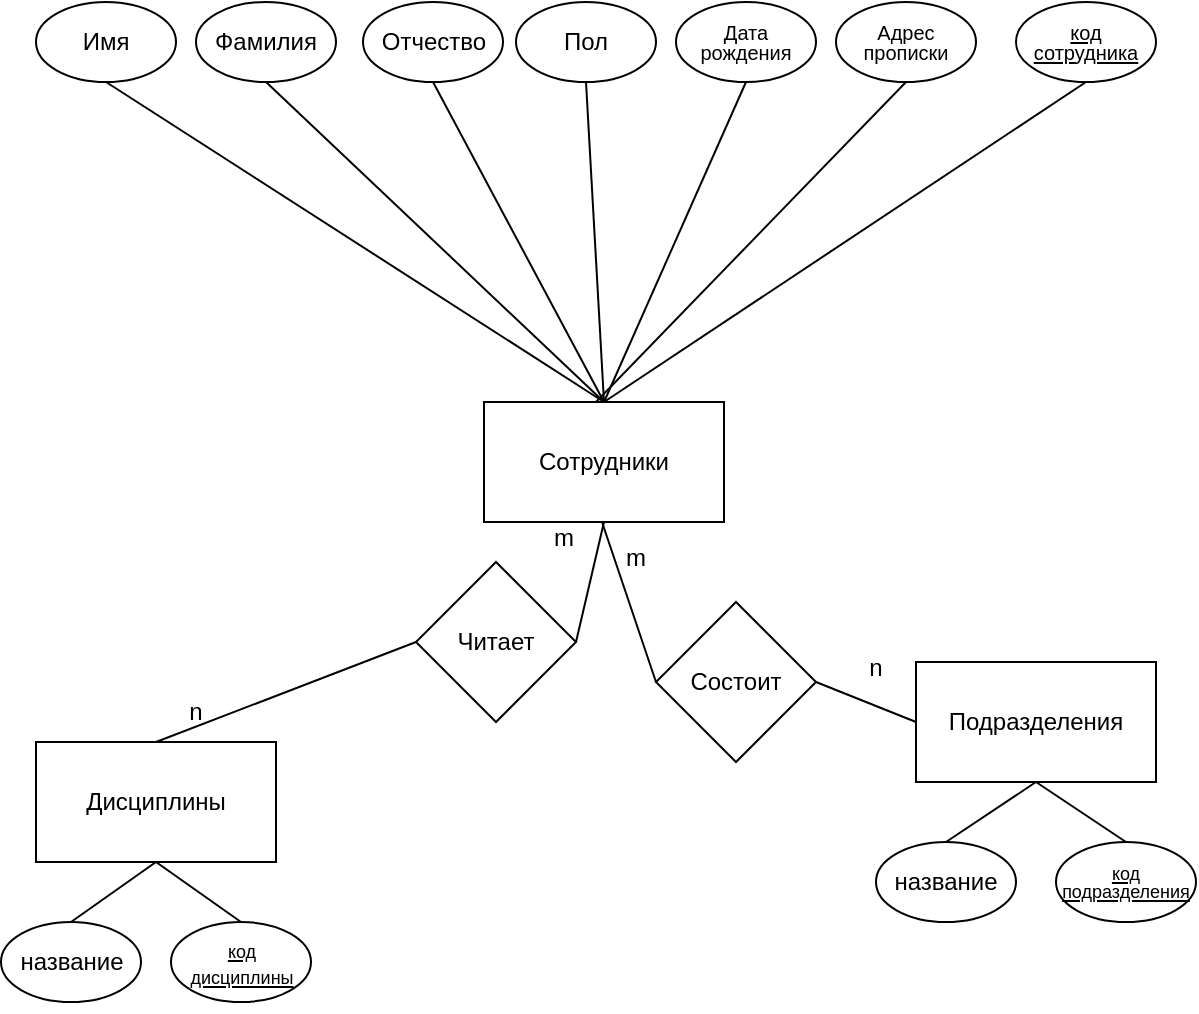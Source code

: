 <mxfile version="24.7.12">
  <diagram name="Страница — 1" id="JSer4y4HAmMJHR_Ffxij">
    <mxGraphModel dx="2150" dy="902" grid="1" gridSize="10" guides="1" tooltips="1" connect="1" arrows="1" fold="1" page="1" pageScale="1" pageWidth="827" pageHeight="1169" math="0" shadow="0">
      <root>
        <mxCell id="0" />
        <mxCell id="1" parent="0" />
        <mxCell id="vkrIR3gnzPrKSDZMQm9L-1" value="Сотрудники" style="rounded=0;whiteSpace=wrap;html=1;" parent="1" vertex="1">
          <mxGeometry x="354" y="360" width="120" height="60" as="geometry" />
        </mxCell>
        <mxCell id="vkrIR3gnzPrKSDZMQm9L-3" value="Имя" style="ellipse;whiteSpace=wrap;html=1;" parent="1" vertex="1">
          <mxGeometry x="130" y="160" width="70" height="40" as="geometry" />
        </mxCell>
        <mxCell id="vkrIR3gnzPrKSDZMQm9L-4" value="Фамилия" style="ellipse;whiteSpace=wrap;html=1;" parent="1" vertex="1">
          <mxGeometry x="210" y="160" width="70" height="40" as="geometry" />
        </mxCell>
        <mxCell id="vkrIR3gnzPrKSDZMQm9L-5" value="Отчество" style="ellipse;whiteSpace=wrap;html=1;" parent="1" vertex="1">
          <mxGeometry x="293.5" y="160" width="70" height="40" as="geometry" />
        </mxCell>
        <mxCell id="vkrIR3gnzPrKSDZMQm9L-6" value="Пол" style="ellipse;whiteSpace=wrap;html=1;" parent="1" vertex="1">
          <mxGeometry x="370" y="160" width="70" height="40" as="geometry" />
        </mxCell>
        <mxCell id="vkrIR3gnzPrKSDZMQm9L-7" value="&lt;p style=&quot;line-height: 100%; font-size: 10px;&quot;&gt;Дата рождения&lt;/p&gt;" style="ellipse;whiteSpace=wrap;html=1;fontSize=10;" parent="1" vertex="1">
          <mxGeometry x="450" y="160" width="70" height="40" as="geometry" />
        </mxCell>
        <mxCell id="vkrIR3gnzPrKSDZMQm9L-8" value="&lt;p style=&quot;line-height: 100%; font-size: 10px;&quot;&gt;Адрес прописки&lt;/p&gt;" style="ellipse;whiteSpace=wrap;html=1;fontSize=10;" parent="1" vertex="1">
          <mxGeometry x="530" y="160" width="70" height="40" as="geometry" />
        </mxCell>
        <mxCell id="vkrIR3gnzPrKSDZMQm9L-18" value="Подразделения" style="rounded=0;whiteSpace=wrap;html=1;" parent="1" vertex="1">
          <mxGeometry x="570" y="490" width="120" height="60" as="geometry" />
        </mxCell>
        <mxCell id="vkrIR3gnzPrKSDZMQm9L-19" value="название" style="ellipse;whiteSpace=wrap;html=1;" parent="1" vertex="1">
          <mxGeometry x="550" y="580" width="70" height="40" as="geometry" />
        </mxCell>
        <mxCell id="vkrIR3gnzPrKSDZMQm9L-20" value="Дисциплины" style="rounded=0;whiteSpace=wrap;html=1;" parent="1" vertex="1">
          <mxGeometry x="130" y="530" width="120" height="60" as="geometry" />
        </mxCell>
        <mxCell id="vkrIR3gnzPrKSDZMQm9L-21" value="название" style="ellipse;whiteSpace=wrap;html=1;" parent="1" vertex="1">
          <mxGeometry x="112.5" y="620" width="70" height="40" as="geometry" />
        </mxCell>
        <mxCell id="vkrIR3gnzPrKSDZMQm9L-30" value="Читает" style="rhombus;whiteSpace=wrap;html=1;" parent="1" vertex="1">
          <mxGeometry x="320" y="440" width="80" height="80" as="geometry" />
        </mxCell>
        <mxCell id="vkrIR3gnzPrKSDZMQm9L-34" value="Состоит" style="rhombus;whiteSpace=wrap;html=1;" parent="1" vertex="1">
          <mxGeometry x="440" y="460" width="80" height="80" as="geometry" />
        </mxCell>
        <mxCell id="vkrIR3gnzPrKSDZMQm9L-40" value="&lt;p style=&quot;line-height: 100%;&quot;&gt;&lt;font style=&quot;font-size: 9px;&quot;&gt;код дисциплины&lt;/font&gt;&lt;/p&gt;" style="ellipse;whiteSpace=wrap;html=1;verticalAlign=middle;fontStyle=4" parent="1" vertex="1">
          <mxGeometry x="197.5" y="620" width="70" height="40" as="geometry" />
        </mxCell>
        <mxCell id="vkrIR3gnzPrKSDZMQm9L-43" value="&lt;p style=&quot;line-height: 100%; font-size: 9px;&quot;&gt;код подразделения&lt;/p&gt;" style="ellipse;whiteSpace=wrap;html=1;fontStyle=4" parent="1" vertex="1">
          <mxGeometry x="640" y="580" width="70" height="40" as="geometry" />
        </mxCell>
        <mxCell id="vkrIR3gnzPrKSDZMQm9L-44" value="&lt;p style=&quot;line-height: 100%; font-size: 10px;&quot;&gt;код сотрудника&lt;/p&gt;" style="ellipse;whiteSpace=wrap;html=1;fontSize=10;fontStyle=4" parent="1" vertex="1">
          <mxGeometry x="620" y="160" width="70" height="40" as="geometry" />
        </mxCell>
        <mxCell id="rYUWJGpaS0qK9zbpRvS7-4" value="" style="endArrow=none;html=1;rounded=0;exitX=0.5;exitY=0;exitDx=0;exitDy=0;entryX=0.5;entryY=1;entryDx=0;entryDy=0;" edge="1" parent="1" source="vkrIR3gnzPrKSDZMQm9L-1" target="vkrIR3gnzPrKSDZMQm9L-44">
          <mxGeometry width="50" height="50" relative="1" as="geometry">
            <mxPoint x="690" y="400" as="sourcePoint" />
            <mxPoint x="740" y="350" as="targetPoint" />
          </mxGeometry>
        </mxCell>
        <mxCell id="rYUWJGpaS0qK9zbpRvS7-5" value="" style="endArrow=none;html=1;rounded=0;entryX=0.5;entryY=1;entryDx=0;entryDy=0;" edge="1" parent="1" target="vkrIR3gnzPrKSDZMQm9L-8">
          <mxGeometry width="50" height="50" relative="1" as="geometry">
            <mxPoint x="410" y="360" as="sourcePoint" />
            <mxPoint x="665" y="210" as="targetPoint" />
          </mxGeometry>
        </mxCell>
        <mxCell id="rYUWJGpaS0qK9zbpRvS7-6" value="" style="endArrow=none;html=1;rounded=0;exitX=0.5;exitY=0;exitDx=0;exitDy=0;entryX=0.5;entryY=1;entryDx=0;entryDy=0;" edge="1" parent="1" source="vkrIR3gnzPrKSDZMQm9L-1" target="vkrIR3gnzPrKSDZMQm9L-7">
          <mxGeometry width="50" height="50" relative="1" as="geometry">
            <mxPoint x="494" y="410" as="sourcePoint" />
            <mxPoint x="675" y="220" as="targetPoint" />
          </mxGeometry>
        </mxCell>
        <mxCell id="rYUWJGpaS0qK9zbpRvS7-7" value="" style="endArrow=none;html=1;rounded=0;exitX=0.5;exitY=0;exitDx=0;exitDy=0;entryX=0.5;entryY=1;entryDx=0;entryDy=0;" edge="1" parent="1" source="vkrIR3gnzPrKSDZMQm9L-1" target="vkrIR3gnzPrKSDZMQm9L-6">
          <mxGeometry width="50" height="50" relative="1" as="geometry">
            <mxPoint x="329" y="360" as="sourcePoint" />
            <mxPoint x="400" y="200" as="targetPoint" />
          </mxGeometry>
        </mxCell>
        <mxCell id="rYUWJGpaS0qK9zbpRvS7-8" value="" style="endArrow=none;html=1;rounded=0;exitX=0.5;exitY=1;exitDx=0;exitDy=0;entryX=0.5;entryY=0;entryDx=0;entryDy=0;" edge="1" parent="1" source="vkrIR3gnzPrKSDZMQm9L-3" target="vkrIR3gnzPrKSDZMQm9L-1">
          <mxGeometry width="50" height="50" relative="1" as="geometry">
            <mxPoint x="249" y="370" as="sourcePoint" />
            <mxPoint x="320" y="210" as="targetPoint" />
          </mxGeometry>
        </mxCell>
        <mxCell id="rYUWJGpaS0qK9zbpRvS7-9" value="" style="endArrow=none;html=1;rounded=0;exitX=0.5;exitY=1;exitDx=0;exitDy=0;entryX=0.5;entryY=0;entryDx=0;entryDy=0;" edge="1" parent="1" source="vkrIR3gnzPrKSDZMQm9L-4" target="vkrIR3gnzPrKSDZMQm9L-1">
          <mxGeometry width="50" height="50" relative="1" as="geometry">
            <mxPoint x="175" y="210" as="sourcePoint" />
            <mxPoint x="424" y="370" as="targetPoint" />
          </mxGeometry>
        </mxCell>
        <mxCell id="rYUWJGpaS0qK9zbpRvS7-10" value="" style="endArrow=none;html=1;rounded=0;exitX=0.5;exitY=1;exitDx=0;exitDy=0;entryX=0.5;entryY=0;entryDx=0;entryDy=0;" edge="1" parent="1" source="vkrIR3gnzPrKSDZMQm9L-5" target="vkrIR3gnzPrKSDZMQm9L-1">
          <mxGeometry width="50" height="50" relative="1" as="geometry">
            <mxPoint x="185" y="220" as="sourcePoint" />
            <mxPoint x="434" y="380" as="targetPoint" />
          </mxGeometry>
        </mxCell>
        <mxCell id="rYUWJGpaS0qK9zbpRvS7-11" value="" style="endArrow=none;html=1;rounded=0;exitX=0.5;exitY=1;exitDx=0;exitDy=0;entryX=0.5;entryY=0;entryDx=0;entryDy=0;" edge="1" parent="1" source="vkrIR3gnzPrKSDZMQm9L-18" target="vkrIR3gnzPrKSDZMQm9L-43">
          <mxGeometry width="50" height="50" relative="1" as="geometry">
            <mxPoint x="450" y="350" as="sourcePoint" />
            <mxPoint x="699" y="510" as="targetPoint" />
          </mxGeometry>
        </mxCell>
        <mxCell id="rYUWJGpaS0qK9zbpRvS7-12" value="" style="endArrow=none;html=1;rounded=0;exitX=0.5;exitY=1;exitDx=0;exitDy=0;entryX=0.5;entryY=0;entryDx=0;entryDy=0;" edge="1" parent="1" source="vkrIR3gnzPrKSDZMQm9L-18" target="vkrIR3gnzPrKSDZMQm9L-19">
          <mxGeometry width="50" height="50" relative="1" as="geometry">
            <mxPoint x="640" y="560" as="sourcePoint" />
            <mxPoint x="685" y="590" as="targetPoint" />
          </mxGeometry>
        </mxCell>
        <mxCell id="rYUWJGpaS0qK9zbpRvS7-13" value="" style="endArrow=none;html=1;rounded=0;exitX=0.5;exitY=1;exitDx=0;exitDy=0;entryX=0.5;entryY=0;entryDx=0;entryDy=0;" edge="1" parent="1" source="vkrIR3gnzPrKSDZMQm9L-20" target="vkrIR3gnzPrKSDZMQm9L-21">
          <mxGeometry width="50" height="50" relative="1" as="geometry">
            <mxPoint x="182.5" y="590" as="sourcePoint" />
            <mxPoint x="137.5" y="620" as="targetPoint" />
          </mxGeometry>
        </mxCell>
        <mxCell id="rYUWJGpaS0qK9zbpRvS7-15" value="" style="endArrow=none;html=1;rounded=0;entryX=0.5;entryY=0;entryDx=0;entryDy=0;" edge="1" parent="1" target="vkrIR3gnzPrKSDZMQm9L-40">
          <mxGeometry width="50" height="50" relative="1" as="geometry">
            <mxPoint x="190" y="590" as="sourcePoint" />
            <mxPoint x="250" y="620" as="targetPoint" />
          </mxGeometry>
        </mxCell>
        <mxCell id="rYUWJGpaS0qK9zbpRvS7-18" value="" style="endArrow=none;html=1;rounded=0;exitX=0;exitY=0.5;exitDx=0;exitDy=0;entryX=0.5;entryY=0;entryDx=0;entryDy=0;" edge="1" parent="1" source="vkrIR3gnzPrKSDZMQm9L-30" target="vkrIR3gnzPrKSDZMQm9L-20">
          <mxGeometry width="50" height="50" relative="1" as="geometry">
            <mxPoint x="242.5" y="490" as="sourcePoint" />
            <mxPoint x="197.5" y="520" as="targetPoint" />
          </mxGeometry>
        </mxCell>
        <mxCell id="rYUWJGpaS0qK9zbpRvS7-19" value="" style="endArrow=none;html=1;rounded=0;entryX=1;entryY=0.5;entryDx=0;entryDy=0;exitX=0.5;exitY=1;exitDx=0;exitDy=0;" edge="1" parent="1" source="vkrIR3gnzPrKSDZMQm9L-1" target="vkrIR3gnzPrKSDZMQm9L-30">
          <mxGeometry width="50" height="50" relative="1" as="geometry">
            <mxPoint x="410" y="410" as="sourcePoint" />
            <mxPoint x="363.5" y="440" as="targetPoint" />
          </mxGeometry>
        </mxCell>
        <mxCell id="rYUWJGpaS0qK9zbpRvS7-20" value="" style="endArrow=none;html=1;rounded=0;exitX=0;exitY=0.5;exitDx=0;exitDy=0;" edge="1" parent="1" source="vkrIR3gnzPrKSDZMQm9L-34">
          <mxGeometry width="50" height="50" relative="1" as="geometry">
            <mxPoint x="475" y="420" as="sourcePoint" />
            <mxPoint x="413" y="420" as="targetPoint" />
          </mxGeometry>
        </mxCell>
        <mxCell id="rYUWJGpaS0qK9zbpRvS7-21" value="" style="endArrow=none;html=1;rounded=0;exitX=0;exitY=0.5;exitDx=0;exitDy=0;entryX=1;entryY=0.5;entryDx=0;entryDy=0;" edge="1" parent="1" source="vkrIR3gnzPrKSDZMQm9L-18" target="vkrIR3gnzPrKSDZMQm9L-34">
          <mxGeometry width="50" height="50" relative="1" as="geometry">
            <mxPoint x="565" y="505" as="sourcePoint" />
            <mxPoint x="520" y="535" as="targetPoint" />
          </mxGeometry>
        </mxCell>
        <mxCell id="rYUWJGpaS0qK9zbpRvS7-22" value="m&lt;div&gt;&lt;br&gt;&lt;/div&gt;" style="text;html=1;align=center;verticalAlign=middle;whiteSpace=wrap;rounded=0;" vertex="1" parent="1">
          <mxGeometry x="400" y="430" width="60" height="30" as="geometry" />
        </mxCell>
        <mxCell id="rYUWJGpaS0qK9zbpRvS7-23" value="m&lt;div&gt;&lt;br&gt;&lt;/div&gt;" style="text;html=1;align=center;verticalAlign=middle;whiteSpace=wrap;rounded=0;" vertex="1" parent="1">
          <mxGeometry x="363.5" y="420" width="60" height="30" as="geometry" />
        </mxCell>
        <mxCell id="rYUWJGpaS0qK9zbpRvS7-24" value="&lt;div&gt;n&lt;/div&gt;&lt;div&gt;&lt;br&gt;&lt;/div&gt;" style="text;html=1;align=center;verticalAlign=middle;whiteSpace=wrap;rounded=0;" vertex="1" parent="1">
          <mxGeometry x="520" y="485" width="60" height="30" as="geometry" />
        </mxCell>
        <mxCell id="rYUWJGpaS0qK9zbpRvS7-25" value="&lt;div&gt;n&lt;/div&gt;" style="text;html=1;align=center;verticalAlign=middle;whiteSpace=wrap;rounded=0;" vertex="1" parent="1">
          <mxGeometry x="180" y="500" width="60" height="30" as="geometry" />
        </mxCell>
      </root>
    </mxGraphModel>
  </diagram>
</mxfile>
